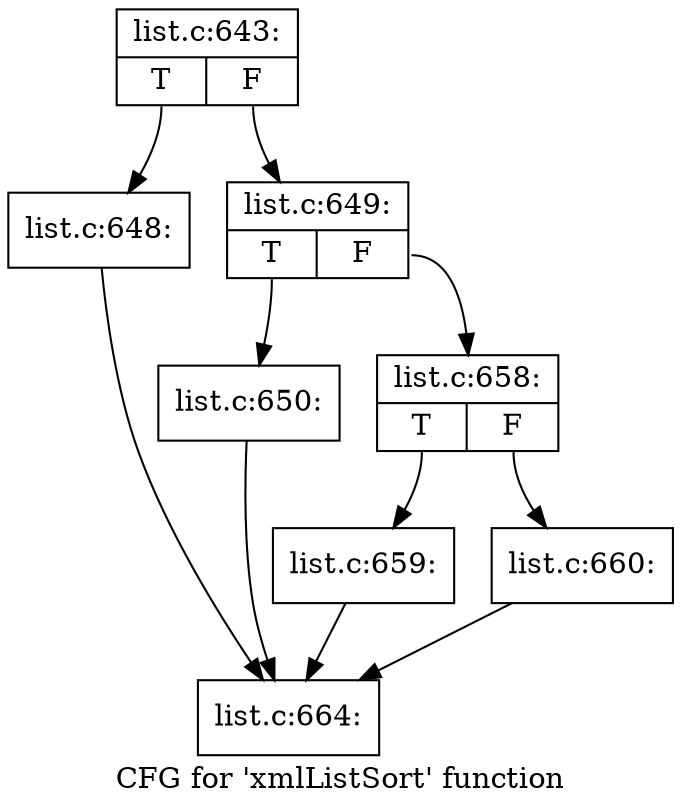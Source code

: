 digraph "CFG for 'xmlListSort' function" {
	label="CFG for 'xmlListSort' function";

	Node0x5261c60 [shape=record,label="{list.c:643:|{<s0>T|<s1>F}}"];
	Node0x5261c60:s0 -> Node0x5231620;
	Node0x5261c60:s1 -> Node0x5231670;
	Node0x5231620 [shape=record,label="{list.c:648:}"];
	Node0x5231620 -> Node0x5261ce0;
	Node0x5231670 [shape=record,label="{list.c:649:|{<s0>T|<s1>F}}"];
	Node0x5231670:s0 -> Node0x5265750;
	Node0x5231670:s1 -> Node0x52657a0;
	Node0x5265750 [shape=record,label="{list.c:650:}"];
	Node0x5265750 -> Node0x5261ce0;
	Node0x52657a0 [shape=record,label="{list.c:658:|{<s0>T|<s1>F}}"];
	Node0x52657a0:s0 -> Node0x5261b10;
	Node0x52657a0:s1 -> Node0x5261b60;
	Node0x5261b10 [shape=record,label="{list.c:659:}"];
	Node0x5261b10 -> Node0x5261ce0;
	Node0x5261b60 [shape=record,label="{list.c:660:}"];
	Node0x5261b60 -> Node0x5261ce0;
	Node0x5261ce0 [shape=record,label="{list.c:664:}"];
}
